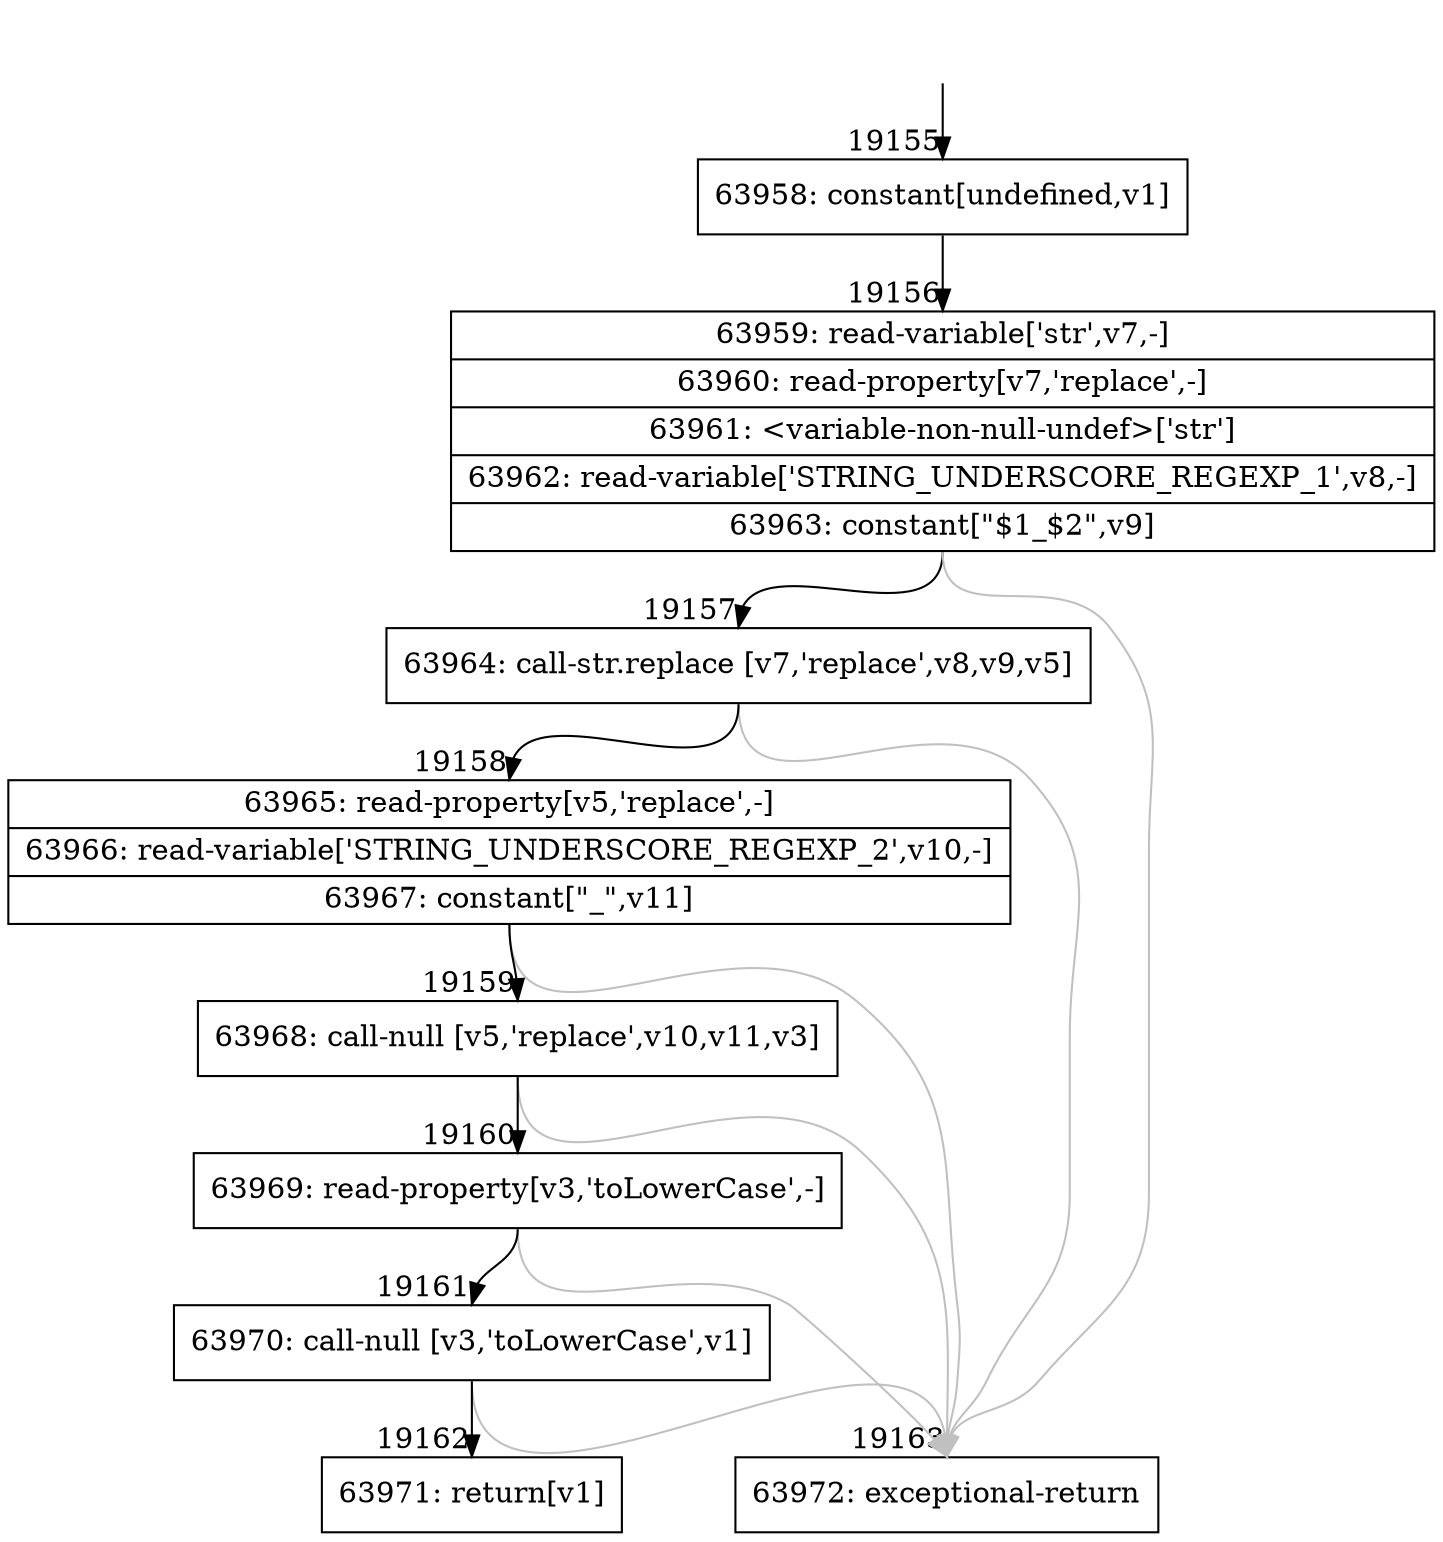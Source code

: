 digraph {
rankdir="TD"
BB_entry1647[shape=none,label=""];
BB_entry1647 -> BB19155 [tailport=s, headport=n, headlabel="    19155"]
BB19155 [shape=record label="{63958: constant[undefined,v1]}" ] 
BB19155 -> BB19156 [tailport=s, headport=n, headlabel="      19156"]
BB19156 [shape=record label="{63959: read-variable['str',v7,-]|63960: read-property[v7,'replace',-]|63961: \<variable-non-null-undef\>['str']|63962: read-variable['STRING_UNDERSCORE_REGEXP_1',v8,-]|63963: constant[\"$1_$2\",v9]}" ] 
BB19156 -> BB19157 [tailport=s, headport=n, headlabel="      19157"]
BB19156 -> BB19163 [tailport=s, headport=n, color=gray, headlabel="      19163"]
BB19157 [shape=record label="{63964: call-str.replace [v7,'replace',v8,v9,v5]}" ] 
BB19157 -> BB19158 [tailport=s, headport=n, headlabel="      19158"]
BB19157 -> BB19163 [tailport=s, headport=n, color=gray]
BB19158 [shape=record label="{63965: read-property[v5,'replace',-]|63966: read-variable['STRING_UNDERSCORE_REGEXP_2',v10,-]|63967: constant[\"_\",v11]}" ] 
BB19158 -> BB19159 [tailport=s, headport=n, headlabel="      19159"]
BB19158 -> BB19163 [tailport=s, headport=n, color=gray]
BB19159 [shape=record label="{63968: call-null [v5,'replace',v10,v11,v3]}" ] 
BB19159 -> BB19160 [tailport=s, headport=n, headlabel="      19160"]
BB19159 -> BB19163 [tailport=s, headport=n, color=gray]
BB19160 [shape=record label="{63969: read-property[v3,'toLowerCase',-]}" ] 
BB19160 -> BB19161 [tailport=s, headport=n, headlabel="      19161"]
BB19160 -> BB19163 [tailport=s, headport=n, color=gray]
BB19161 [shape=record label="{63970: call-null [v3,'toLowerCase',v1]}" ] 
BB19161 -> BB19162 [tailport=s, headport=n, headlabel="      19162"]
BB19161 -> BB19163 [tailport=s, headport=n, color=gray]
BB19162 [shape=record label="{63971: return[v1]}" ] 
BB19163 [shape=record label="{63972: exceptional-return}" ] 
//#$~ 35861
}
